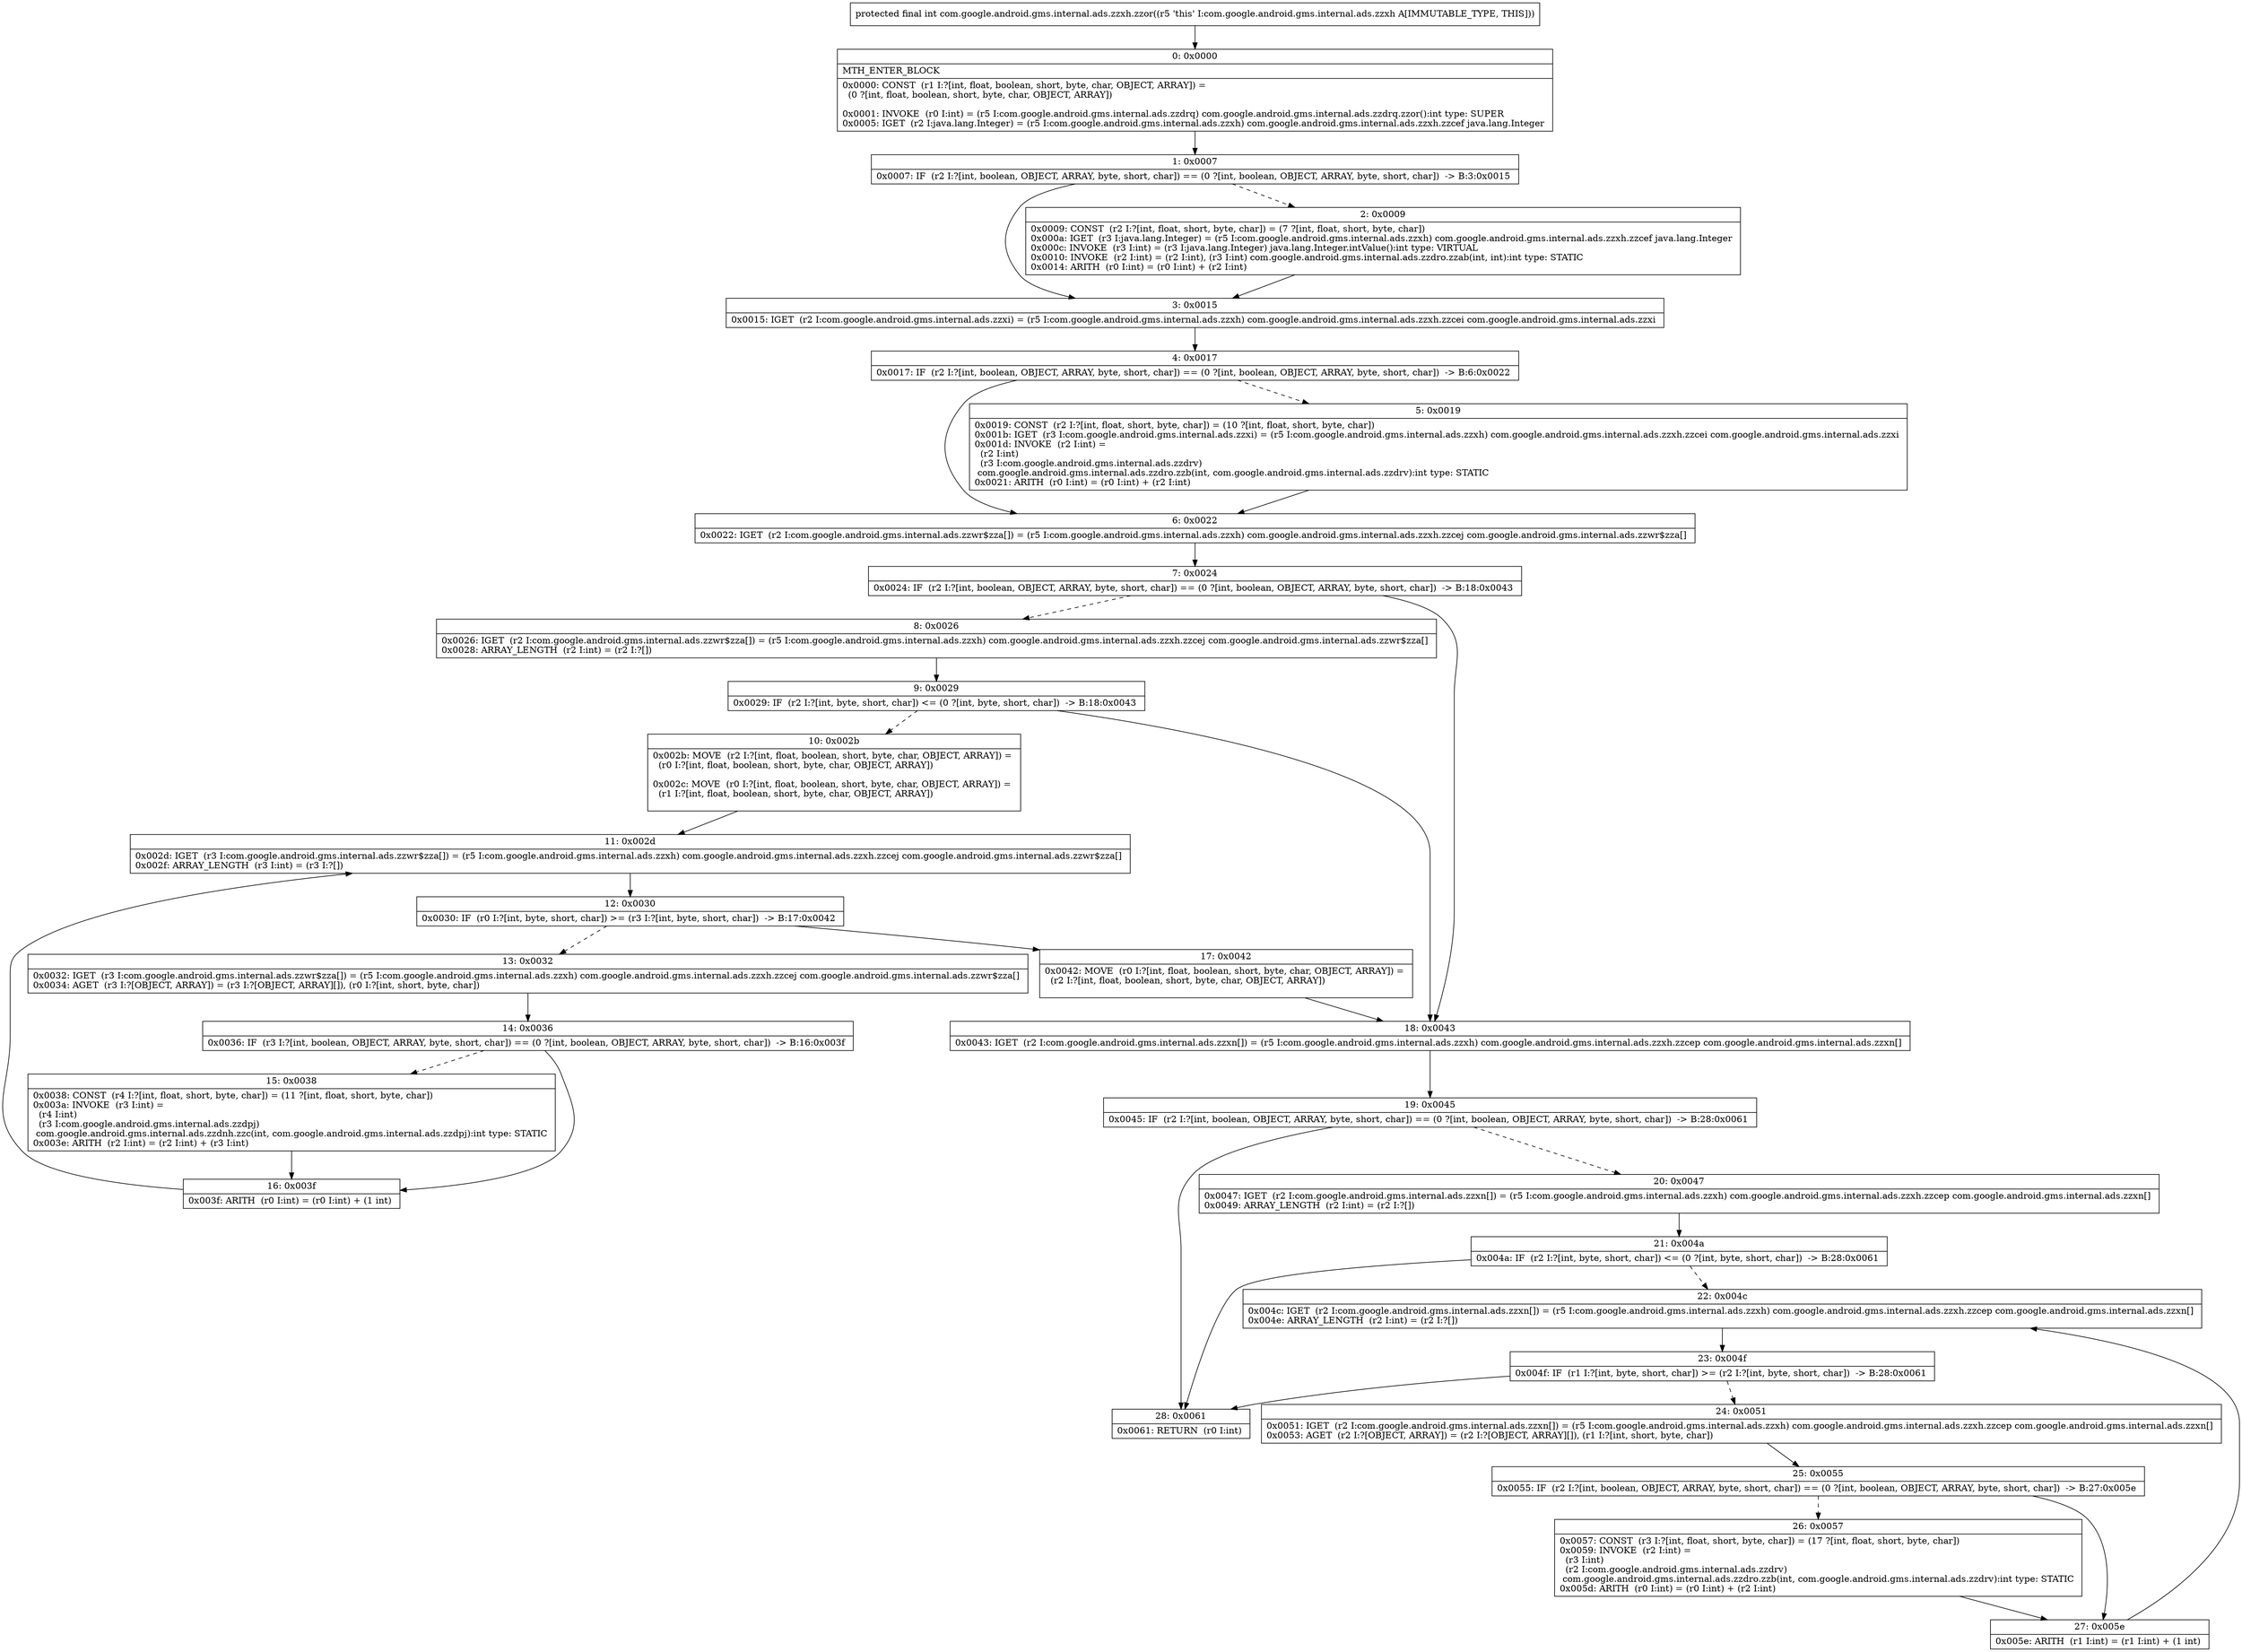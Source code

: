 digraph "CFG forcom.google.android.gms.internal.ads.zzxh.zzor()I" {
Node_0 [shape=record,label="{0\:\ 0x0000|MTH_ENTER_BLOCK\l|0x0000: CONST  (r1 I:?[int, float, boolean, short, byte, char, OBJECT, ARRAY]) = \l  (0 ?[int, float, boolean, short, byte, char, OBJECT, ARRAY])\l \l0x0001: INVOKE  (r0 I:int) = (r5 I:com.google.android.gms.internal.ads.zzdrq) com.google.android.gms.internal.ads.zzdrq.zzor():int type: SUPER \l0x0005: IGET  (r2 I:java.lang.Integer) = (r5 I:com.google.android.gms.internal.ads.zzxh) com.google.android.gms.internal.ads.zzxh.zzcef java.lang.Integer \l}"];
Node_1 [shape=record,label="{1\:\ 0x0007|0x0007: IF  (r2 I:?[int, boolean, OBJECT, ARRAY, byte, short, char]) == (0 ?[int, boolean, OBJECT, ARRAY, byte, short, char])  \-\> B:3:0x0015 \l}"];
Node_2 [shape=record,label="{2\:\ 0x0009|0x0009: CONST  (r2 I:?[int, float, short, byte, char]) = (7 ?[int, float, short, byte, char]) \l0x000a: IGET  (r3 I:java.lang.Integer) = (r5 I:com.google.android.gms.internal.ads.zzxh) com.google.android.gms.internal.ads.zzxh.zzcef java.lang.Integer \l0x000c: INVOKE  (r3 I:int) = (r3 I:java.lang.Integer) java.lang.Integer.intValue():int type: VIRTUAL \l0x0010: INVOKE  (r2 I:int) = (r2 I:int), (r3 I:int) com.google.android.gms.internal.ads.zzdro.zzab(int, int):int type: STATIC \l0x0014: ARITH  (r0 I:int) = (r0 I:int) + (r2 I:int) \l}"];
Node_3 [shape=record,label="{3\:\ 0x0015|0x0015: IGET  (r2 I:com.google.android.gms.internal.ads.zzxi) = (r5 I:com.google.android.gms.internal.ads.zzxh) com.google.android.gms.internal.ads.zzxh.zzcei com.google.android.gms.internal.ads.zzxi \l}"];
Node_4 [shape=record,label="{4\:\ 0x0017|0x0017: IF  (r2 I:?[int, boolean, OBJECT, ARRAY, byte, short, char]) == (0 ?[int, boolean, OBJECT, ARRAY, byte, short, char])  \-\> B:6:0x0022 \l}"];
Node_5 [shape=record,label="{5\:\ 0x0019|0x0019: CONST  (r2 I:?[int, float, short, byte, char]) = (10 ?[int, float, short, byte, char]) \l0x001b: IGET  (r3 I:com.google.android.gms.internal.ads.zzxi) = (r5 I:com.google.android.gms.internal.ads.zzxh) com.google.android.gms.internal.ads.zzxh.zzcei com.google.android.gms.internal.ads.zzxi \l0x001d: INVOKE  (r2 I:int) = \l  (r2 I:int)\l  (r3 I:com.google.android.gms.internal.ads.zzdrv)\l com.google.android.gms.internal.ads.zzdro.zzb(int, com.google.android.gms.internal.ads.zzdrv):int type: STATIC \l0x0021: ARITH  (r0 I:int) = (r0 I:int) + (r2 I:int) \l}"];
Node_6 [shape=record,label="{6\:\ 0x0022|0x0022: IGET  (r2 I:com.google.android.gms.internal.ads.zzwr$zza[]) = (r5 I:com.google.android.gms.internal.ads.zzxh) com.google.android.gms.internal.ads.zzxh.zzcej com.google.android.gms.internal.ads.zzwr$zza[] \l}"];
Node_7 [shape=record,label="{7\:\ 0x0024|0x0024: IF  (r2 I:?[int, boolean, OBJECT, ARRAY, byte, short, char]) == (0 ?[int, boolean, OBJECT, ARRAY, byte, short, char])  \-\> B:18:0x0043 \l}"];
Node_8 [shape=record,label="{8\:\ 0x0026|0x0026: IGET  (r2 I:com.google.android.gms.internal.ads.zzwr$zza[]) = (r5 I:com.google.android.gms.internal.ads.zzxh) com.google.android.gms.internal.ads.zzxh.zzcej com.google.android.gms.internal.ads.zzwr$zza[] \l0x0028: ARRAY_LENGTH  (r2 I:int) = (r2 I:?[]) \l}"];
Node_9 [shape=record,label="{9\:\ 0x0029|0x0029: IF  (r2 I:?[int, byte, short, char]) \<= (0 ?[int, byte, short, char])  \-\> B:18:0x0043 \l}"];
Node_10 [shape=record,label="{10\:\ 0x002b|0x002b: MOVE  (r2 I:?[int, float, boolean, short, byte, char, OBJECT, ARRAY]) = \l  (r0 I:?[int, float, boolean, short, byte, char, OBJECT, ARRAY])\l \l0x002c: MOVE  (r0 I:?[int, float, boolean, short, byte, char, OBJECT, ARRAY]) = \l  (r1 I:?[int, float, boolean, short, byte, char, OBJECT, ARRAY])\l \l}"];
Node_11 [shape=record,label="{11\:\ 0x002d|0x002d: IGET  (r3 I:com.google.android.gms.internal.ads.zzwr$zza[]) = (r5 I:com.google.android.gms.internal.ads.zzxh) com.google.android.gms.internal.ads.zzxh.zzcej com.google.android.gms.internal.ads.zzwr$zza[] \l0x002f: ARRAY_LENGTH  (r3 I:int) = (r3 I:?[]) \l}"];
Node_12 [shape=record,label="{12\:\ 0x0030|0x0030: IF  (r0 I:?[int, byte, short, char]) \>= (r3 I:?[int, byte, short, char])  \-\> B:17:0x0042 \l}"];
Node_13 [shape=record,label="{13\:\ 0x0032|0x0032: IGET  (r3 I:com.google.android.gms.internal.ads.zzwr$zza[]) = (r5 I:com.google.android.gms.internal.ads.zzxh) com.google.android.gms.internal.ads.zzxh.zzcej com.google.android.gms.internal.ads.zzwr$zza[] \l0x0034: AGET  (r3 I:?[OBJECT, ARRAY]) = (r3 I:?[OBJECT, ARRAY][]), (r0 I:?[int, short, byte, char]) \l}"];
Node_14 [shape=record,label="{14\:\ 0x0036|0x0036: IF  (r3 I:?[int, boolean, OBJECT, ARRAY, byte, short, char]) == (0 ?[int, boolean, OBJECT, ARRAY, byte, short, char])  \-\> B:16:0x003f \l}"];
Node_15 [shape=record,label="{15\:\ 0x0038|0x0038: CONST  (r4 I:?[int, float, short, byte, char]) = (11 ?[int, float, short, byte, char]) \l0x003a: INVOKE  (r3 I:int) = \l  (r4 I:int)\l  (r3 I:com.google.android.gms.internal.ads.zzdpj)\l com.google.android.gms.internal.ads.zzdnh.zzc(int, com.google.android.gms.internal.ads.zzdpj):int type: STATIC \l0x003e: ARITH  (r2 I:int) = (r2 I:int) + (r3 I:int) \l}"];
Node_16 [shape=record,label="{16\:\ 0x003f|0x003f: ARITH  (r0 I:int) = (r0 I:int) + (1 int) \l}"];
Node_17 [shape=record,label="{17\:\ 0x0042|0x0042: MOVE  (r0 I:?[int, float, boolean, short, byte, char, OBJECT, ARRAY]) = \l  (r2 I:?[int, float, boolean, short, byte, char, OBJECT, ARRAY])\l \l}"];
Node_18 [shape=record,label="{18\:\ 0x0043|0x0043: IGET  (r2 I:com.google.android.gms.internal.ads.zzxn[]) = (r5 I:com.google.android.gms.internal.ads.zzxh) com.google.android.gms.internal.ads.zzxh.zzcep com.google.android.gms.internal.ads.zzxn[] \l}"];
Node_19 [shape=record,label="{19\:\ 0x0045|0x0045: IF  (r2 I:?[int, boolean, OBJECT, ARRAY, byte, short, char]) == (0 ?[int, boolean, OBJECT, ARRAY, byte, short, char])  \-\> B:28:0x0061 \l}"];
Node_20 [shape=record,label="{20\:\ 0x0047|0x0047: IGET  (r2 I:com.google.android.gms.internal.ads.zzxn[]) = (r5 I:com.google.android.gms.internal.ads.zzxh) com.google.android.gms.internal.ads.zzxh.zzcep com.google.android.gms.internal.ads.zzxn[] \l0x0049: ARRAY_LENGTH  (r2 I:int) = (r2 I:?[]) \l}"];
Node_21 [shape=record,label="{21\:\ 0x004a|0x004a: IF  (r2 I:?[int, byte, short, char]) \<= (0 ?[int, byte, short, char])  \-\> B:28:0x0061 \l}"];
Node_22 [shape=record,label="{22\:\ 0x004c|0x004c: IGET  (r2 I:com.google.android.gms.internal.ads.zzxn[]) = (r5 I:com.google.android.gms.internal.ads.zzxh) com.google.android.gms.internal.ads.zzxh.zzcep com.google.android.gms.internal.ads.zzxn[] \l0x004e: ARRAY_LENGTH  (r2 I:int) = (r2 I:?[]) \l}"];
Node_23 [shape=record,label="{23\:\ 0x004f|0x004f: IF  (r1 I:?[int, byte, short, char]) \>= (r2 I:?[int, byte, short, char])  \-\> B:28:0x0061 \l}"];
Node_24 [shape=record,label="{24\:\ 0x0051|0x0051: IGET  (r2 I:com.google.android.gms.internal.ads.zzxn[]) = (r5 I:com.google.android.gms.internal.ads.zzxh) com.google.android.gms.internal.ads.zzxh.zzcep com.google.android.gms.internal.ads.zzxn[] \l0x0053: AGET  (r2 I:?[OBJECT, ARRAY]) = (r2 I:?[OBJECT, ARRAY][]), (r1 I:?[int, short, byte, char]) \l}"];
Node_25 [shape=record,label="{25\:\ 0x0055|0x0055: IF  (r2 I:?[int, boolean, OBJECT, ARRAY, byte, short, char]) == (0 ?[int, boolean, OBJECT, ARRAY, byte, short, char])  \-\> B:27:0x005e \l}"];
Node_26 [shape=record,label="{26\:\ 0x0057|0x0057: CONST  (r3 I:?[int, float, short, byte, char]) = (17 ?[int, float, short, byte, char]) \l0x0059: INVOKE  (r2 I:int) = \l  (r3 I:int)\l  (r2 I:com.google.android.gms.internal.ads.zzdrv)\l com.google.android.gms.internal.ads.zzdro.zzb(int, com.google.android.gms.internal.ads.zzdrv):int type: STATIC \l0x005d: ARITH  (r0 I:int) = (r0 I:int) + (r2 I:int) \l}"];
Node_27 [shape=record,label="{27\:\ 0x005e|0x005e: ARITH  (r1 I:int) = (r1 I:int) + (1 int) \l}"];
Node_28 [shape=record,label="{28\:\ 0x0061|0x0061: RETURN  (r0 I:int) \l}"];
MethodNode[shape=record,label="{protected final int com.google.android.gms.internal.ads.zzxh.zzor((r5 'this' I:com.google.android.gms.internal.ads.zzxh A[IMMUTABLE_TYPE, THIS])) }"];
MethodNode -> Node_0;
Node_0 -> Node_1;
Node_1 -> Node_2[style=dashed];
Node_1 -> Node_3;
Node_2 -> Node_3;
Node_3 -> Node_4;
Node_4 -> Node_5[style=dashed];
Node_4 -> Node_6;
Node_5 -> Node_6;
Node_6 -> Node_7;
Node_7 -> Node_8[style=dashed];
Node_7 -> Node_18;
Node_8 -> Node_9;
Node_9 -> Node_10[style=dashed];
Node_9 -> Node_18;
Node_10 -> Node_11;
Node_11 -> Node_12;
Node_12 -> Node_13[style=dashed];
Node_12 -> Node_17;
Node_13 -> Node_14;
Node_14 -> Node_15[style=dashed];
Node_14 -> Node_16;
Node_15 -> Node_16;
Node_16 -> Node_11;
Node_17 -> Node_18;
Node_18 -> Node_19;
Node_19 -> Node_20[style=dashed];
Node_19 -> Node_28;
Node_20 -> Node_21;
Node_21 -> Node_22[style=dashed];
Node_21 -> Node_28;
Node_22 -> Node_23;
Node_23 -> Node_24[style=dashed];
Node_23 -> Node_28;
Node_24 -> Node_25;
Node_25 -> Node_26[style=dashed];
Node_25 -> Node_27;
Node_26 -> Node_27;
Node_27 -> Node_22;
}

